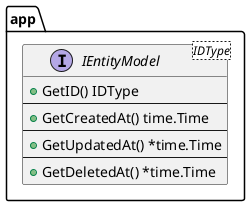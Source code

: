 @startuml IEntityModel

package app {
    interface IEntityModel<IDType> {
        +GetID() IDType
        --
        +GetCreatedAt() time.Time
        --
        +GetUpdatedAt() *time.Time
        --
        +GetDeletedAt() *time.Time
    }
}

@enduml
